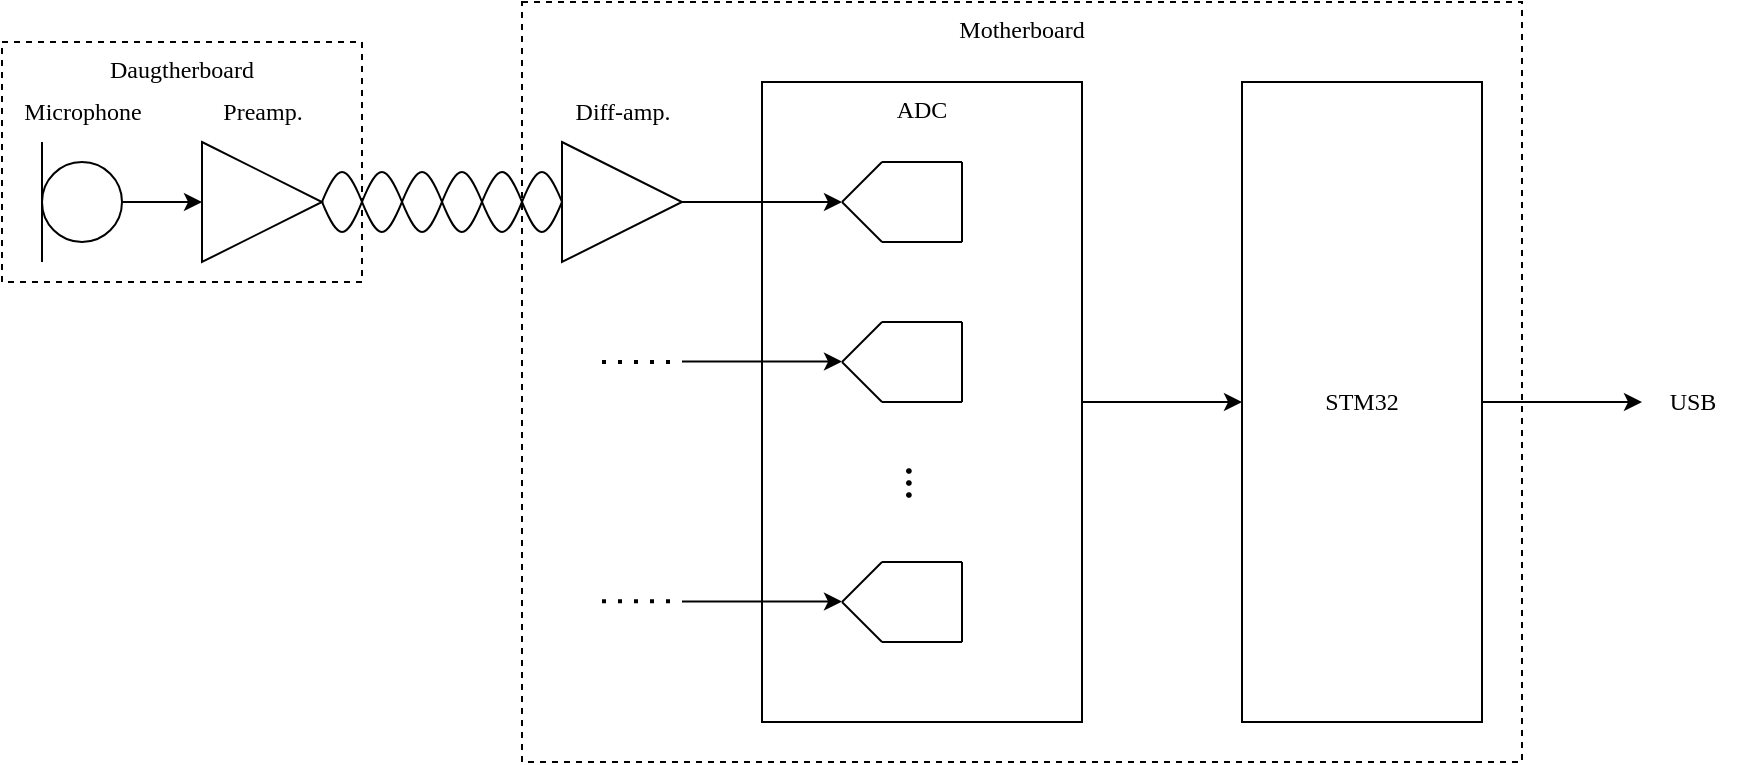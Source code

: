 <mxfile version="21.6.1" type="device">
  <diagram name="Page-1" id="VMeIFhNEpCKvIzZF1clo">
    <mxGraphModel dx="1434" dy="835" grid="1" gridSize="10" guides="1" tooltips="1" connect="1" arrows="1" fold="1" page="1" pageScale="1" pageWidth="827" pageHeight="1169" math="0" shadow="0">
      <root>
        <mxCell id="0" />
        <mxCell id="1" parent="0" />
        <mxCell id="dDHFS209dQYHZajUs6lA-57" value="&lt;font face=&quot;Times New Roman&quot;&gt;Motherboard&lt;/font&gt;" style="rounded=0;whiteSpace=wrap;html=1;dashed=1;verticalAlign=top;" parent="1" vertex="1">
          <mxGeometry x="360" y="40" width="500" height="380" as="geometry" />
        </mxCell>
        <mxCell id="dDHFS209dQYHZajUs6lA-56" value="&lt;font face=&quot;Times New Roman&quot;&gt;Daugtherboard&lt;/font&gt;" style="rounded=0;whiteSpace=wrap;html=1;dashed=1;verticalAlign=top;" parent="1" vertex="1">
          <mxGeometry x="100" y="60" width="180" height="120" as="geometry" />
        </mxCell>
        <mxCell id="dDHFS209dQYHZajUs6lA-55" style="edgeStyle=orthogonalEdgeStyle;rounded=0;orthogonalLoop=1;jettySize=auto;html=1;exitX=1;exitY=0.5;exitDx=0;exitDy=0;entryX=0;entryY=0.5;entryDx=0;entryDy=0;" parent="1" source="dDHFS209dQYHZajUs6lA-54" target="dDHFS209dQYHZajUs6lA-46" edge="1">
          <mxGeometry relative="1" as="geometry" />
        </mxCell>
        <mxCell id="dDHFS209dQYHZajUs6lA-54" value="&lt;font face=&quot;Times New Roman&quot;&gt;ADC&lt;/font&gt;" style="rounded=0;whiteSpace=wrap;html=1;align=center;verticalAlign=top;" parent="1" vertex="1">
          <mxGeometry x="480" y="80" width="160" height="320" as="geometry" />
        </mxCell>
        <mxCell id="dDHFS209dQYHZajUs6lA-13" style="edgeStyle=orthogonalEdgeStyle;rounded=0;orthogonalLoop=1;jettySize=auto;html=1;exitX=1;exitY=0.5;exitDx=0;exitDy=0;entryX=0;entryY=0.5;entryDx=0;entryDy=0;" parent="1" source="dDHFS209dQYHZajUs6lA-1" target="dDHFS209dQYHZajUs6lA-3" edge="1">
          <mxGeometry relative="1" as="geometry" />
        </mxCell>
        <mxCell id="dDHFS209dQYHZajUs6lA-1" value="" style="ellipse;whiteSpace=wrap;html=1;aspect=fixed;" parent="1" vertex="1">
          <mxGeometry x="120" y="120" width="40" height="40" as="geometry" />
        </mxCell>
        <mxCell id="dDHFS209dQYHZajUs6lA-2" value="" style="endArrow=none;html=1;rounded=0;" parent="1" edge="1">
          <mxGeometry width="50" height="50" relative="1" as="geometry">
            <mxPoint x="120" y="170" as="sourcePoint" />
            <mxPoint x="120" y="110" as="targetPoint" />
          </mxGeometry>
        </mxCell>
        <mxCell id="dDHFS209dQYHZajUs6lA-3" value="" style="triangle;whiteSpace=wrap;html=1;" parent="1" vertex="1">
          <mxGeometry x="200" y="110" width="60" height="60" as="geometry" />
        </mxCell>
        <mxCell id="dDHFS209dQYHZajUs6lA-41" style="edgeStyle=orthogonalEdgeStyle;rounded=0;orthogonalLoop=1;jettySize=auto;html=1;exitX=1;exitY=0.5;exitDx=0;exitDy=0;" parent="1" source="dDHFS209dQYHZajUs6lA-4" edge="1">
          <mxGeometry relative="1" as="geometry">
            <mxPoint x="520" y="140" as="targetPoint" />
          </mxGeometry>
        </mxCell>
        <mxCell id="dDHFS209dQYHZajUs6lA-4" value="" style="triangle;whiteSpace=wrap;html=1;" parent="1" vertex="1">
          <mxGeometry x="380" y="110" width="60" height="60" as="geometry" />
        </mxCell>
        <mxCell id="dDHFS209dQYHZajUs6lA-5" value="" style="pointerEvents=1;verticalLabelPosition=bottom;shadow=0;dashed=0;align=center;html=1;verticalAlign=top;shape=mxgraph.electrical.waveforms.sine_wave;" parent="1" vertex="1">
          <mxGeometry x="260" y="120" width="40" height="40" as="geometry" />
        </mxCell>
        <mxCell id="dDHFS209dQYHZajUs6lA-7" value="" style="pointerEvents=1;verticalLabelPosition=bottom;shadow=0;dashed=0;align=center;html=1;verticalAlign=top;shape=mxgraph.electrical.waveforms.sine_wave;" parent="1" vertex="1">
          <mxGeometry x="300" y="120" width="40" height="40" as="geometry" />
        </mxCell>
        <mxCell id="dDHFS209dQYHZajUs6lA-8" value="" style="pointerEvents=1;verticalLabelPosition=bottom;shadow=0;dashed=0;align=center;html=1;verticalAlign=top;shape=mxgraph.electrical.waveforms.sine_wave;" parent="1" vertex="1">
          <mxGeometry x="340" y="120" width="40" height="40" as="geometry" />
        </mxCell>
        <mxCell id="dDHFS209dQYHZajUs6lA-10" value="" style="pointerEvents=1;verticalLabelPosition=bottom;shadow=0;dashed=0;align=center;html=1;verticalAlign=top;shape=mxgraph.electrical.waveforms.sine_wave;flipH=1;" parent="1" vertex="1">
          <mxGeometry x="260" y="120" width="40" height="40" as="geometry" />
        </mxCell>
        <mxCell id="dDHFS209dQYHZajUs6lA-11" value="" style="pointerEvents=1;verticalLabelPosition=bottom;shadow=0;dashed=0;align=center;html=1;verticalAlign=top;shape=mxgraph.electrical.waveforms.sine_wave;flipH=1;" parent="1" vertex="1">
          <mxGeometry x="300" y="120" width="40" height="40" as="geometry" />
        </mxCell>
        <mxCell id="dDHFS209dQYHZajUs6lA-12" value="" style="pointerEvents=1;verticalLabelPosition=bottom;shadow=0;dashed=0;align=center;html=1;verticalAlign=top;shape=mxgraph.electrical.waveforms.sine_wave;flipH=1;" parent="1" vertex="1">
          <mxGeometry x="340" y="120" width="40" height="40" as="geometry" />
        </mxCell>
        <mxCell id="dDHFS209dQYHZajUs6lA-21" value="" style="group" parent="1" vertex="1" connectable="0">
          <mxGeometry x="520" y="120" width="60" height="40" as="geometry" />
        </mxCell>
        <mxCell id="dDHFS209dQYHZajUs6lA-16" value="" style="endArrow=none;html=1;rounded=0;" parent="dDHFS209dQYHZajUs6lA-21" edge="1">
          <mxGeometry width="50" height="50" relative="1" as="geometry">
            <mxPoint y="20" as="sourcePoint" />
            <mxPoint x="20" as="targetPoint" />
          </mxGeometry>
        </mxCell>
        <mxCell id="dDHFS209dQYHZajUs6lA-17" value="" style="endArrow=none;html=1;rounded=0;" parent="dDHFS209dQYHZajUs6lA-21" edge="1">
          <mxGeometry width="50" height="50" relative="1" as="geometry">
            <mxPoint y="20" as="sourcePoint" />
            <mxPoint x="20" y="40" as="targetPoint" />
          </mxGeometry>
        </mxCell>
        <mxCell id="dDHFS209dQYHZajUs6lA-18" value="" style="endArrow=none;html=1;rounded=0;" parent="dDHFS209dQYHZajUs6lA-21" edge="1">
          <mxGeometry width="50" height="50" relative="1" as="geometry">
            <mxPoint x="20" as="sourcePoint" />
            <mxPoint x="60" as="targetPoint" />
          </mxGeometry>
        </mxCell>
        <mxCell id="dDHFS209dQYHZajUs6lA-19" value="" style="endArrow=none;html=1;rounded=0;" parent="dDHFS209dQYHZajUs6lA-21" edge="1">
          <mxGeometry width="50" height="50" relative="1" as="geometry">
            <mxPoint x="20" y="40" as="sourcePoint" />
            <mxPoint x="60" y="40" as="targetPoint" />
          </mxGeometry>
        </mxCell>
        <mxCell id="dDHFS209dQYHZajUs6lA-20" value="" style="endArrow=none;html=1;rounded=0;" parent="dDHFS209dQYHZajUs6lA-21" edge="1">
          <mxGeometry width="50" height="50" relative="1" as="geometry">
            <mxPoint x="60" y="40" as="sourcePoint" />
            <mxPoint x="60" as="targetPoint" />
          </mxGeometry>
        </mxCell>
        <mxCell id="dDHFS209dQYHZajUs6lA-22" value="" style="group" parent="1" vertex="1" connectable="0">
          <mxGeometry x="520" y="200" width="60" height="40" as="geometry" />
        </mxCell>
        <mxCell id="dDHFS209dQYHZajUs6lA-23" value="" style="endArrow=none;html=1;rounded=0;" parent="dDHFS209dQYHZajUs6lA-22" edge="1">
          <mxGeometry width="50" height="50" relative="1" as="geometry">
            <mxPoint y="20" as="sourcePoint" />
            <mxPoint x="20" as="targetPoint" />
          </mxGeometry>
        </mxCell>
        <mxCell id="dDHFS209dQYHZajUs6lA-24" value="" style="endArrow=none;html=1;rounded=0;" parent="dDHFS209dQYHZajUs6lA-22" edge="1">
          <mxGeometry width="50" height="50" relative="1" as="geometry">
            <mxPoint y="20" as="sourcePoint" />
            <mxPoint x="20" y="40" as="targetPoint" />
          </mxGeometry>
        </mxCell>
        <mxCell id="dDHFS209dQYHZajUs6lA-25" value="" style="endArrow=none;html=1;rounded=0;" parent="dDHFS209dQYHZajUs6lA-22" edge="1">
          <mxGeometry width="50" height="50" relative="1" as="geometry">
            <mxPoint x="20" as="sourcePoint" />
            <mxPoint x="60" as="targetPoint" />
          </mxGeometry>
        </mxCell>
        <mxCell id="dDHFS209dQYHZajUs6lA-26" value="" style="endArrow=none;html=1;rounded=0;" parent="dDHFS209dQYHZajUs6lA-22" edge="1">
          <mxGeometry width="50" height="50" relative="1" as="geometry">
            <mxPoint x="20" y="40" as="sourcePoint" />
            <mxPoint x="60" y="40" as="targetPoint" />
          </mxGeometry>
        </mxCell>
        <mxCell id="dDHFS209dQYHZajUs6lA-27" value="" style="endArrow=none;html=1;rounded=0;" parent="dDHFS209dQYHZajUs6lA-22" edge="1">
          <mxGeometry width="50" height="50" relative="1" as="geometry">
            <mxPoint x="60" y="40" as="sourcePoint" />
            <mxPoint x="60" as="targetPoint" />
          </mxGeometry>
        </mxCell>
        <mxCell id="dDHFS209dQYHZajUs6lA-34" value="" style="group" parent="1" vertex="1" connectable="0">
          <mxGeometry x="520" y="320" width="60" height="40" as="geometry" />
        </mxCell>
        <mxCell id="dDHFS209dQYHZajUs6lA-35" value="" style="endArrow=none;html=1;rounded=0;" parent="dDHFS209dQYHZajUs6lA-34" edge="1">
          <mxGeometry width="50" height="50" relative="1" as="geometry">
            <mxPoint y="20" as="sourcePoint" />
            <mxPoint x="20" as="targetPoint" />
          </mxGeometry>
        </mxCell>
        <mxCell id="dDHFS209dQYHZajUs6lA-36" value="" style="endArrow=none;html=1;rounded=0;" parent="dDHFS209dQYHZajUs6lA-34" edge="1">
          <mxGeometry width="50" height="50" relative="1" as="geometry">
            <mxPoint y="20" as="sourcePoint" />
            <mxPoint x="20" y="40" as="targetPoint" />
          </mxGeometry>
        </mxCell>
        <mxCell id="dDHFS209dQYHZajUs6lA-37" value="" style="endArrow=none;html=1;rounded=0;" parent="dDHFS209dQYHZajUs6lA-34" edge="1">
          <mxGeometry width="50" height="50" relative="1" as="geometry">
            <mxPoint x="20" as="sourcePoint" />
            <mxPoint x="60" as="targetPoint" />
          </mxGeometry>
        </mxCell>
        <mxCell id="dDHFS209dQYHZajUs6lA-38" value="" style="endArrow=none;html=1;rounded=0;" parent="dDHFS209dQYHZajUs6lA-34" edge="1">
          <mxGeometry width="50" height="50" relative="1" as="geometry">
            <mxPoint x="20" y="40" as="sourcePoint" />
            <mxPoint x="60" y="40" as="targetPoint" />
          </mxGeometry>
        </mxCell>
        <mxCell id="dDHFS209dQYHZajUs6lA-39" value="" style="endArrow=none;html=1;rounded=0;" parent="dDHFS209dQYHZajUs6lA-34" edge="1">
          <mxGeometry width="50" height="50" relative="1" as="geometry">
            <mxPoint x="60" y="40" as="sourcePoint" />
            <mxPoint x="60" as="targetPoint" />
          </mxGeometry>
        </mxCell>
        <mxCell id="dDHFS209dQYHZajUs6lA-44" style="edgeStyle=orthogonalEdgeStyle;rounded=0;orthogonalLoop=1;jettySize=auto;html=1;exitX=1;exitY=0.5;exitDx=0;exitDy=0;" parent="1" edge="1">
          <mxGeometry relative="1" as="geometry">
            <mxPoint x="520" y="219.8" as="targetPoint" />
            <mxPoint x="440" y="219.8" as="sourcePoint" />
          </mxGeometry>
        </mxCell>
        <mxCell id="dDHFS209dQYHZajUs6lA-45" style="edgeStyle=orthogonalEdgeStyle;rounded=0;orthogonalLoop=1;jettySize=auto;html=1;exitX=1;exitY=0.5;exitDx=0;exitDy=0;" parent="1" edge="1">
          <mxGeometry relative="1" as="geometry">
            <mxPoint x="520" y="339.8" as="targetPoint" />
            <mxPoint x="440" y="339.8" as="sourcePoint" />
          </mxGeometry>
        </mxCell>
        <mxCell id="mQpp9cqOMYxEDiKpBseG-1" style="edgeStyle=orthogonalEdgeStyle;rounded=0;orthogonalLoop=1;jettySize=auto;html=1;exitX=1;exitY=0.5;exitDx=0;exitDy=0;" edge="1" parent="1" source="dDHFS209dQYHZajUs6lA-46">
          <mxGeometry relative="1" as="geometry">
            <mxPoint x="920" y="240" as="targetPoint" />
          </mxGeometry>
        </mxCell>
        <mxCell id="dDHFS209dQYHZajUs6lA-46" value="&lt;font face=&quot;Times New Roman&quot;&gt;STM32&lt;/font&gt;" style="rounded=0;whiteSpace=wrap;html=1;" parent="1" vertex="1">
          <mxGeometry x="720" y="80" width="120" height="320" as="geometry" />
        </mxCell>
        <mxCell id="dDHFS209dQYHZajUs6lA-47" value="&lt;font face=&quot;Times New Roman&quot;&gt;Microphone&lt;br&gt;&lt;/font&gt;" style="text;html=1;align=center;verticalAlign=middle;resizable=0;points=[];autosize=1;strokeColor=none;fillColor=none;" parent="1" vertex="1">
          <mxGeometry x="100" y="80" width="80" height="30" as="geometry" />
        </mxCell>
        <mxCell id="dDHFS209dQYHZajUs6lA-48" value="&lt;font face=&quot;Times New Roman&quot;&gt;Preamp.&lt;br&gt;&lt;/font&gt;" style="text;html=1;align=center;verticalAlign=middle;resizable=0;points=[];autosize=1;strokeColor=none;fillColor=none;" parent="1" vertex="1">
          <mxGeometry x="200" y="80" width="60" height="30" as="geometry" />
        </mxCell>
        <mxCell id="dDHFS209dQYHZajUs6lA-49" value="&lt;font face=&quot;Times New Roman&quot;&gt;Diff-amp.&lt;br&gt;&lt;/font&gt;" style="text;html=1;align=center;verticalAlign=middle;resizable=0;points=[];autosize=1;strokeColor=none;fillColor=none;" parent="1" vertex="1">
          <mxGeometry x="375" y="80" width="70" height="30" as="geometry" />
        </mxCell>
        <mxCell id="dDHFS209dQYHZajUs6lA-50" value="" style="endArrow=none;dashed=1;html=1;dashPattern=1 3;strokeWidth=2;rounded=0;" parent="1" edge="1">
          <mxGeometry width="50" height="50" relative="1" as="geometry">
            <mxPoint x="400" y="220" as="sourcePoint" />
            <mxPoint x="440" y="220" as="targetPoint" />
          </mxGeometry>
        </mxCell>
        <mxCell id="dDHFS209dQYHZajUs6lA-51" value="" style="endArrow=none;dashed=1;html=1;dashPattern=1 3;strokeWidth=2;rounded=0;" parent="1" edge="1">
          <mxGeometry width="50" height="50" relative="1" as="geometry">
            <mxPoint x="400" y="339.66" as="sourcePoint" />
            <mxPoint x="440" y="339.66" as="targetPoint" />
          </mxGeometry>
        </mxCell>
        <mxCell id="dDHFS209dQYHZajUs6lA-53" value="&lt;font style=&quot;font-size: 24px;&quot;&gt;...&lt;/font&gt;" style="text;html=1;align=center;verticalAlign=middle;resizable=0;points=[];autosize=1;strokeColor=none;fillColor=none;fontFamily=Times New Roman;rotation=90;" parent="1" vertex="1">
          <mxGeometry x="540" y="260" width="40" height="40" as="geometry" />
        </mxCell>
        <mxCell id="mQpp9cqOMYxEDiKpBseG-2" value="&lt;font face=&quot;Times New Roman&quot;&gt;USB&lt;/font&gt;" style="text;html=1;align=center;verticalAlign=middle;resizable=0;points=[];autosize=1;strokeColor=none;fillColor=none;" vertex="1" parent="1">
          <mxGeometry x="920" y="225" width="50" height="30" as="geometry" />
        </mxCell>
      </root>
    </mxGraphModel>
  </diagram>
</mxfile>
